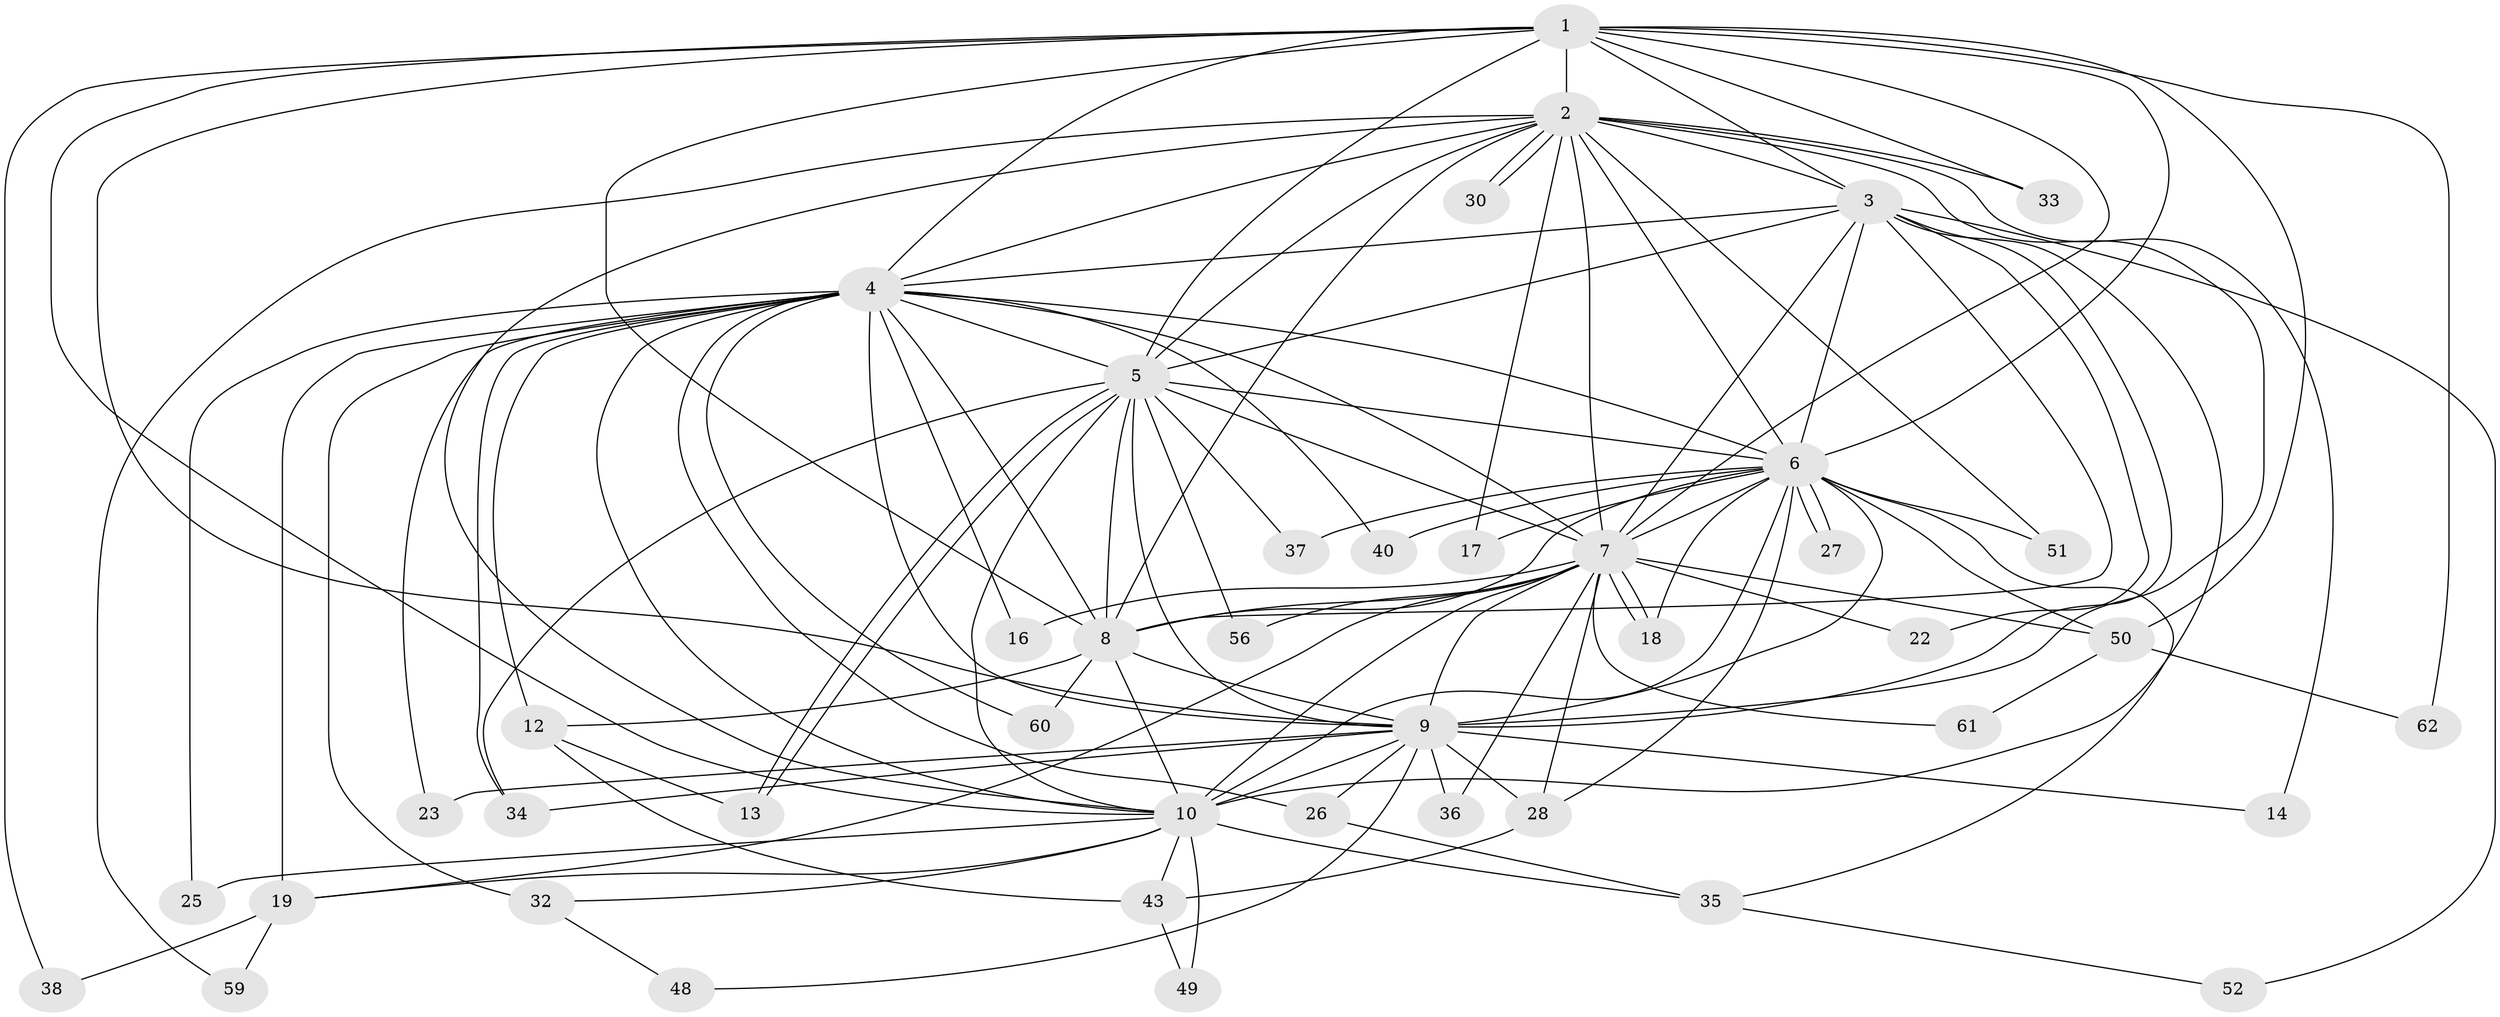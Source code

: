 // original degree distribution, {14: 0.016129032258064516, 18: 0.016129032258064516, 12: 0.03225806451612903, 19: 0.016129032258064516, 15: 0.016129032258064516, 21: 0.016129032258064516, 20: 0.016129032258064516, 17: 0.03225806451612903, 2: 0.5483870967741935, 4: 0.0967741935483871, 3: 0.16129032258064516, 6: 0.016129032258064516, 5: 0.016129032258064516}
// Generated by graph-tools (version 1.1) at 2025/41/03/06/25 10:41:33]
// undirected, 43 vertices, 119 edges
graph export_dot {
graph [start="1"]
  node [color=gray90,style=filled];
  1 [super="+31"];
  2 [super="+21"];
  3 [super="+41"];
  4 [super="+24"];
  5 [super="+11"];
  6 [super="+47"];
  7 [super="+15"];
  8 [super="+58"];
  9 [super="+55"];
  10 [super="+20"];
  12;
  13 [super="+44"];
  14;
  16 [super="+39"];
  17;
  18;
  19 [super="+57"];
  22;
  23;
  25;
  26;
  27;
  28 [super="+29"];
  30;
  32 [super="+45"];
  33;
  34 [super="+46"];
  35 [super="+42"];
  36;
  37;
  38;
  40;
  43 [super="+54"];
  48;
  49;
  50 [super="+53"];
  51;
  52;
  56;
  59;
  60;
  61;
  62;
  1 -- 2 [weight=2];
  1 -- 3;
  1 -- 4;
  1 -- 5;
  1 -- 6;
  1 -- 7;
  1 -- 8;
  1 -- 9;
  1 -- 10;
  1 -- 33;
  1 -- 38;
  1 -- 50;
  1 -- 62;
  2 -- 3;
  2 -- 4;
  2 -- 5;
  2 -- 6;
  2 -- 7 [weight=2];
  2 -- 8;
  2 -- 9;
  2 -- 10;
  2 -- 14;
  2 -- 17;
  2 -- 30;
  2 -- 30;
  2 -- 33;
  2 -- 51;
  2 -- 59;
  3 -- 4;
  3 -- 5;
  3 -- 6;
  3 -- 7 [weight=2];
  3 -- 8;
  3 -- 9;
  3 -- 10;
  3 -- 22;
  3 -- 52;
  4 -- 5;
  4 -- 6 [weight=2];
  4 -- 7 [weight=2];
  4 -- 8;
  4 -- 9;
  4 -- 10;
  4 -- 12;
  4 -- 19;
  4 -- 23;
  4 -- 26;
  4 -- 32 [weight=2];
  4 -- 34;
  4 -- 40;
  4 -- 25;
  4 -- 60;
  4 -- 16;
  5 -- 6;
  5 -- 7;
  5 -- 8;
  5 -- 9;
  5 -- 10 [weight=2];
  5 -- 13;
  5 -- 13;
  5 -- 34;
  5 -- 37;
  5 -- 56;
  6 -- 7;
  6 -- 8;
  6 -- 9;
  6 -- 10 [weight=2];
  6 -- 17;
  6 -- 27;
  6 -- 27;
  6 -- 28;
  6 -- 37;
  6 -- 40;
  6 -- 50;
  6 -- 51;
  6 -- 18;
  6 -- 35;
  7 -- 8 [weight=2];
  7 -- 9;
  7 -- 10;
  7 -- 16 [weight=2];
  7 -- 18;
  7 -- 18;
  7 -- 19;
  7 -- 28;
  7 -- 36;
  7 -- 61;
  7 -- 22;
  7 -- 56;
  7 -- 50;
  8 -- 9;
  8 -- 10;
  8 -- 12;
  8 -- 60;
  9 -- 10;
  9 -- 14;
  9 -- 23 [weight=2];
  9 -- 26;
  9 -- 36;
  9 -- 48;
  9 -- 34;
  9 -- 28;
  10 -- 25;
  10 -- 32;
  10 -- 35;
  10 -- 49;
  10 -- 43;
  10 -- 19;
  12 -- 43;
  12 -- 13;
  19 -- 38;
  19 -- 59;
  26 -- 35;
  28 -- 43;
  32 -- 48;
  35 -- 52;
  43 -- 49;
  50 -- 61;
  50 -- 62;
}
